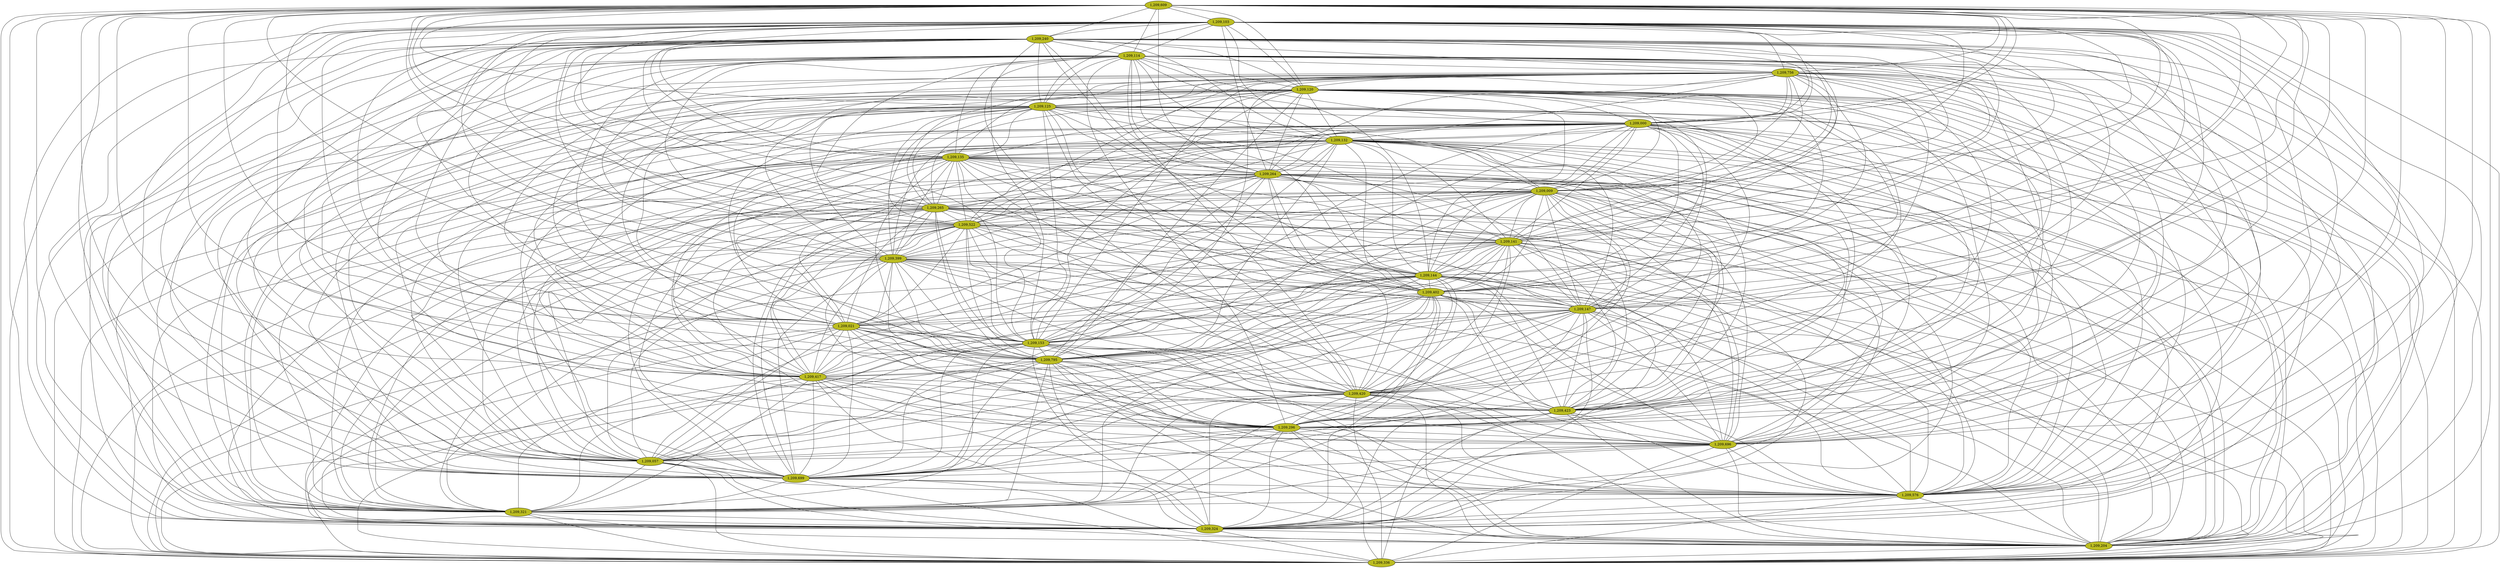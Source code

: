 graph CAMP_cc2 {
	K = 2.0;
	overlap="prism2";	"1,209,609" [style="filled", fillcolor="#bcbd22", fontcolor="#000000"];
	"1,209,103" [style="filled", fillcolor="#bcbd22", fontcolor="#000000"];
	"1,209,240" [style="filled", fillcolor="#bcbd22", fontcolor="#000000"];
	"1,209,114" [style="filled", fillcolor="#bcbd22", fontcolor="#000000"];
	"1,209,756" [style="filled", fillcolor="#bcbd22", fontcolor="#000000"];
	"1,209,120" [style="filled", fillcolor="#bcbd22", fontcolor="#000000"];
	"1,209,125" [style="filled", fillcolor="#bcbd22", fontcolor="#000000"];
	"1,209,000" [style="filled", fillcolor="#bcbd22", fontcolor="#000000"];
	"1,209,132" [style="filled", fillcolor="#bcbd22", fontcolor="#000000"];
	"1,209,135" [style="filled", fillcolor="#bcbd22", fontcolor="#000000"];
	"1,209,264" [style="filled", fillcolor="#bcbd22", fontcolor="#000000"];
	"1,209,009" [style="filled", fillcolor="#bcbd22", fontcolor="#000000"];
	"1,209,265" [style="filled", fillcolor="#bcbd22", fontcolor="#000000"];
	"1,209,522" [style="filled", fillcolor="#bcbd22", fontcolor="#000000"];
	"1,209,141" [style="filled", fillcolor="#bcbd22", fontcolor="#000000"];
	"1,209,399" [style="filled", fillcolor="#bcbd22", fontcolor="#000000"];
	"1,209,144" [style="filled", fillcolor="#bcbd22", fontcolor="#000000"];
	"1,209,402" [style="filled", fillcolor="#bcbd22", fontcolor="#000000"];
	"1,209,147" [style="filled", fillcolor="#bcbd22", fontcolor="#000000"];
	"1,209,021" [style="filled", fillcolor="#bcbd22", fontcolor="#000000"];
	"1,209,153" [style="filled", fillcolor="#bcbd22", fontcolor="#000000"];
	"1,209,795" [style="filled", fillcolor="#bcbd22", fontcolor="#000000"];
	"1,209,417" [style="filled", fillcolor="#bcbd22", fontcolor="#000000"];
	"1,209,420" [style="filled", fillcolor="#bcbd22", fontcolor="#000000"];
	"1,209,423" [style="filled", fillcolor="#bcbd22", fontcolor="#000000"];
	"1,209,296" [style="filled", fillcolor="#bcbd22", fontcolor="#000000"];
	"1,209,696" [style="filled", fillcolor="#bcbd22", fontcolor="#000000"];
	"1,209,057" [style="filled", fillcolor="#bcbd22", fontcolor="#000000"];
	"1,209,699" [style="filled", fillcolor="#bcbd22", fontcolor="#000000"];
	"1,209,576" [style="filled", fillcolor="#bcbd22", fontcolor="#000000"];
	"1,209,321" [style="filled", fillcolor="#bcbd22", fontcolor="#000000"];
	"1,209,324" [style="filled", fillcolor="#bcbd22", fontcolor="#000000"];
	"1,209,204" [style="filled", fillcolor="#bcbd22", fontcolor="#000000"];
	"1,209,336" [style="filled", fillcolor="#bcbd22", fontcolor="#000000"];
	"1,209,609" -- "1,209,000";
	"1,209,609" -- "1,209,009";
	"1,209,609" -- "1,209,021";
	"1,209,609" -- "1,209,057";
	"1,209,609" -- "1,209,103";
	"1,209,609" -- "1,209,114";
	"1,209,609" -- "1,209,120";
	"1,209,609" -- "1,209,125";
	"1,209,609" -- "1,209,132";
	"1,209,609" -- "1,209,135";
	"1,209,609" -- "1,209,141";
	"1,209,609" -- "1,209,144";
	"1,209,609" -- "1,209,147";
	"1,209,609" -- "1,209,153";
	"1,209,609" -- "1,209,204";
	"1,209,609" -- "1,209,240";
	"1,209,609" -- "1,209,264";
	"1,209,609" -- "1,209,265";
	"1,209,609" -- "1,209,296";
	"1,209,609" -- "1,209,321";
	"1,209,609" -- "1,209,324";
	"1,209,609" -- "1,209,336";
	"1,209,609" -- "1,209,399";
	"1,209,609" -- "1,209,402";
	"1,209,609" -- "1,209,417";
	"1,209,609" -- "1,209,420";
	"1,209,609" -- "1,209,423";
	"1,209,609" -- "1,209,522";
	"1,209,609" -- "1,209,576";
	"1,209,609" -- "1,209,696";
	"1,209,609" -- "1,209,699";
	"1,209,609" -- "1,209,756";
	"1,209,609" -- "1,209,795";
	"1,209,103" -- "1,209,000";
	"1,209,103" -- "1,209,009";
	"1,209,103" -- "1,209,021";
	"1,209,103" -- "1,209,057";
	"1,209,103" -- "1,209,114";
	"1,209,103" -- "1,209,120";
	"1,209,103" -- "1,209,125";
	"1,209,103" -- "1,209,132";
	"1,209,103" -- "1,209,135";
	"1,209,103" -- "1,209,141";
	"1,209,103" -- "1,209,144";
	"1,209,103" -- "1,209,147";
	"1,209,103" -- "1,209,153";
	"1,209,103" -- "1,209,204";
	"1,209,103" -- "1,209,240";
	"1,209,103" -- "1,209,264";
	"1,209,103" -- "1,209,265";
	"1,209,103" -- "1,209,296";
	"1,209,103" -- "1,209,321";
	"1,209,103" -- "1,209,324";
	"1,209,103" -- "1,209,336";
	"1,209,103" -- "1,209,399";
	"1,209,103" -- "1,209,402";
	"1,209,103" -- "1,209,417";
	"1,209,103" -- "1,209,420";
	"1,209,103" -- "1,209,423";
	"1,209,103" -- "1,209,522";
	"1,209,103" -- "1,209,576";
	"1,209,103" -- "1,209,696";
	"1,209,103" -- "1,209,699";
	"1,209,103" -- "1,209,756";
	"1,209,103" -- "1,209,795";
	"1,209,240" -- "1,209,000";
	"1,209,240" -- "1,209,009";
	"1,209,240" -- "1,209,021";
	"1,209,240" -- "1,209,057";
	"1,209,240" -- "1,209,114";
	"1,209,240" -- "1,209,120";
	"1,209,240" -- "1,209,125";
	"1,209,240" -- "1,209,132";
	"1,209,240" -- "1,209,135";
	"1,209,240" -- "1,209,141";
	"1,209,240" -- "1,209,144";
	"1,209,240" -- "1,209,147";
	"1,209,240" -- "1,209,153";
	"1,209,240" -- "1,209,204";
	"1,209,240" -- "1,209,264";
	"1,209,240" -- "1,209,265";
	"1,209,240" -- "1,209,296";
	"1,209,240" -- "1,209,321";
	"1,209,240" -- "1,209,324";
	"1,209,240" -- "1,209,336";
	"1,209,240" -- "1,209,399";
	"1,209,240" -- "1,209,402";
	"1,209,240" -- "1,209,417";
	"1,209,240" -- "1,209,420";
	"1,209,240" -- "1,209,423";
	"1,209,240" -- "1,209,522";
	"1,209,240" -- "1,209,576";
	"1,209,240" -- "1,209,696";
	"1,209,240" -- "1,209,699";
	"1,209,240" -- "1,209,756";
	"1,209,240" -- "1,209,795";
	"1,209,114" -- "1,209,000";
	"1,209,114" -- "1,209,009";
	"1,209,114" -- "1,209,021";
	"1,209,114" -- "1,209,057";
	"1,209,114" -- "1,209,120";
	"1,209,114" -- "1,209,125";
	"1,209,114" -- "1,209,132";
	"1,209,114" -- "1,209,135";
	"1,209,114" -- "1,209,141";
	"1,209,114" -- "1,209,144";
	"1,209,114" -- "1,209,147";
	"1,209,114" -- "1,209,153";
	"1,209,114" -- "1,209,204";
	"1,209,114" -- "1,209,264";
	"1,209,114" -- "1,209,265";
	"1,209,114" -- "1,209,296";
	"1,209,114" -- "1,209,321";
	"1,209,114" -- "1,209,324";
	"1,209,114" -- "1,209,336";
	"1,209,114" -- "1,209,399";
	"1,209,114" -- "1,209,402";
	"1,209,114" -- "1,209,417";
	"1,209,114" -- "1,209,420";
	"1,209,114" -- "1,209,423";
	"1,209,114" -- "1,209,522";
	"1,209,114" -- "1,209,576";
	"1,209,114" -- "1,209,696";
	"1,209,114" -- "1,209,699";
	"1,209,114" -- "1,209,756";
	"1,209,114" -- "1,209,795";
	"1,209,756" -- "1,209,000";
	"1,209,756" -- "1,209,009";
	"1,209,756" -- "1,209,021";
	"1,209,756" -- "1,209,057";
	"1,209,756" -- "1,209,120";
	"1,209,756" -- "1,209,125";
	"1,209,756" -- "1,209,132";
	"1,209,756" -- "1,209,135";
	"1,209,756" -- "1,209,141";
	"1,209,756" -- "1,209,144";
	"1,209,756" -- "1,209,147";
	"1,209,756" -- "1,209,153";
	"1,209,756" -- "1,209,204";
	"1,209,756" -- "1,209,264";
	"1,209,756" -- "1,209,265";
	"1,209,756" -- "1,209,296";
	"1,209,756" -- "1,209,321";
	"1,209,756" -- "1,209,324";
	"1,209,756" -- "1,209,336";
	"1,209,756" -- "1,209,399";
	"1,209,756" -- "1,209,402";
	"1,209,756" -- "1,209,417";
	"1,209,756" -- "1,209,420";
	"1,209,756" -- "1,209,423";
	"1,209,756" -- "1,209,522";
	"1,209,756" -- "1,209,576";
	"1,209,756" -- "1,209,696";
	"1,209,756" -- "1,209,699";
	"1,209,756" -- "1,209,795";
	"1,209,120" -- "1,209,000";
	"1,209,120" -- "1,209,009";
	"1,209,120" -- "1,209,021";
	"1,209,120" -- "1,209,057";
	"1,209,120" -- "1,209,125";
	"1,209,120" -- "1,209,132";
	"1,209,120" -- "1,209,135";
	"1,209,120" -- "1,209,141";
	"1,209,120" -- "1,209,144";
	"1,209,120" -- "1,209,147";
	"1,209,120" -- "1,209,153";
	"1,209,120" -- "1,209,204";
	"1,209,120" -- "1,209,264";
	"1,209,120" -- "1,209,265";
	"1,209,120" -- "1,209,296";
	"1,209,120" -- "1,209,321";
	"1,209,120" -- "1,209,324";
	"1,209,120" -- "1,209,336";
	"1,209,120" -- "1,209,399";
	"1,209,120" -- "1,209,402";
	"1,209,120" -- "1,209,417";
	"1,209,120" -- "1,209,420";
	"1,209,120" -- "1,209,423";
	"1,209,120" -- "1,209,522";
	"1,209,120" -- "1,209,576";
	"1,209,120" -- "1,209,696";
	"1,209,120" -- "1,209,699";
	"1,209,120" -- "1,209,795";
	"1,209,125" -- "1,209,000";
	"1,209,125" -- "1,209,009";
	"1,209,125" -- "1,209,021";
	"1,209,125" -- "1,209,057";
	"1,209,125" -- "1,209,132";
	"1,209,125" -- "1,209,135";
	"1,209,125" -- "1,209,141";
	"1,209,125" -- "1,209,144";
	"1,209,125" -- "1,209,147";
	"1,209,125" -- "1,209,153";
	"1,209,125" -- "1,209,204";
	"1,209,125" -- "1,209,264";
	"1,209,125" -- "1,209,265";
	"1,209,125" -- "1,209,296";
	"1,209,125" -- "1,209,321";
	"1,209,125" -- "1,209,324";
	"1,209,125" -- "1,209,336";
	"1,209,125" -- "1,209,399";
	"1,209,125" -- "1,209,402";
	"1,209,125" -- "1,209,417";
	"1,209,125" -- "1,209,420";
	"1,209,125" -- "1,209,423";
	"1,209,125" -- "1,209,522";
	"1,209,125" -- "1,209,576";
	"1,209,125" -- "1,209,696";
	"1,209,125" -- "1,209,699";
	"1,209,125" -- "1,209,795";
	"1,209,000" -- "1,209,009";
	"1,209,000" -- "1,209,021";
	"1,209,000" -- "1,209,057";
	"1,209,000" -- "1,209,132";
	"1,209,000" -- "1,209,135";
	"1,209,000" -- "1,209,141";
	"1,209,000" -- "1,209,144";
	"1,209,000" -- "1,209,147";
	"1,209,000" -- "1,209,153";
	"1,209,000" -- "1,209,204";
	"1,209,000" -- "1,209,264";
	"1,209,000" -- "1,209,265";
	"1,209,000" -- "1,209,296";
	"1,209,000" -- "1,209,321";
	"1,209,000" -- "1,209,324";
	"1,209,000" -- "1,209,336";
	"1,209,000" -- "1,209,399";
	"1,209,000" -- "1,209,402";
	"1,209,000" -- "1,209,417";
	"1,209,000" -- "1,209,420";
	"1,209,000" -- "1,209,423";
	"1,209,000" -- "1,209,522";
	"1,209,000" -- "1,209,576";
	"1,209,000" -- "1,209,696";
	"1,209,000" -- "1,209,699";
	"1,209,000" -- "1,209,795";
	"1,209,132" -- "1,209,009";
	"1,209,132" -- "1,209,021";
	"1,209,132" -- "1,209,057";
	"1,209,132" -- "1,209,135";
	"1,209,132" -- "1,209,141";
	"1,209,132" -- "1,209,144";
	"1,209,132" -- "1,209,147";
	"1,209,132" -- "1,209,153";
	"1,209,132" -- "1,209,204";
	"1,209,132" -- "1,209,264";
	"1,209,132" -- "1,209,265";
	"1,209,132" -- "1,209,296";
	"1,209,132" -- "1,209,321";
	"1,209,132" -- "1,209,324";
	"1,209,132" -- "1,209,336";
	"1,209,132" -- "1,209,399";
	"1,209,132" -- "1,209,402";
	"1,209,132" -- "1,209,417";
	"1,209,132" -- "1,209,420";
	"1,209,132" -- "1,209,423";
	"1,209,132" -- "1,209,522";
	"1,209,132" -- "1,209,576";
	"1,209,132" -- "1,209,696";
	"1,209,132" -- "1,209,699";
	"1,209,132" -- "1,209,795";
	"1,209,135" -- "1,209,009";
	"1,209,135" -- "1,209,021";
	"1,209,135" -- "1,209,057";
	"1,209,135" -- "1,209,141";
	"1,209,135" -- "1,209,144";
	"1,209,135" -- "1,209,147";
	"1,209,135" -- "1,209,153";
	"1,209,135" -- "1,209,204";
	"1,209,135" -- "1,209,264";
	"1,209,135" -- "1,209,265";
	"1,209,135" -- "1,209,296";
	"1,209,135" -- "1,209,321";
	"1,209,135" -- "1,209,324";
	"1,209,135" -- "1,209,336";
	"1,209,135" -- "1,209,399";
	"1,209,135" -- "1,209,402";
	"1,209,135" -- "1,209,417";
	"1,209,135" -- "1,209,420";
	"1,209,135" -- "1,209,423";
	"1,209,135" -- "1,209,522";
	"1,209,135" -- "1,209,576";
	"1,209,135" -- "1,209,696";
	"1,209,135" -- "1,209,699";
	"1,209,135" -- "1,209,795";
	"1,209,264" -- "1,209,009";
	"1,209,264" -- "1,209,021";
	"1,209,264" -- "1,209,057";
	"1,209,264" -- "1,209,141";
	"1,209,264" -- "1,209,144";
	"1,209,264" -- "1,209,147";
	"1,209,264" -- "1,209,153";
	"1,209,264" -- "1,209,204";
	"1,209,264" -- "1,209,265";
	"1,209,264" -- "1,209,296";
	"1,209,264" -- "1,209,321";
	"1,209,264" -- "1,209,324";
	"1,209,264" -- "1,209,336";
	"1,209,264" -- "1,209,399";
	"1,209,264" -- "1,209,402";
	"1,209,264" -- "1,209,417";
	"1,209,264" -- "1,209,420";
	"1,209,264" -- "1,209,423";
	"1,209,264" -- "1,209,522";
	"1,209,264" -- "1,209,576";
	"1,209,264" -- "1,209,696";
	"1,209,264" -- "1,209,699";
	"1,209,264" -- "1,209,795";
	"1,209,009" -- "1,209,021";
	"1,209,009" -- "1,209,057";
	"1,209,009" -- "1,209,141";
	"1,209,009" -- "1,209,144";
	"1,209,009" -- "1,209,147";
	"1,209,009" -- "1,209,153";
	"1,209,009" -- "1,209,204";
	"1,209,009" -- "1,209,265";
	"1,209,009" -- "1,209,296";
	"1,209,009" -- "1,209,321";
	"1,209,009" -- "1,209,324";
	"1,209,009" -- "1,209,336";
	"1,209,009" -- "1,209,399";
	"1,209,009" -- "1,209,402";
	"1,209,009" -- "1,209,417";
	"1,209,009" -- "1,209,420";
	"1,209,009" -- "1,209,423";
	"1,209,009" -- "1,209,522";
	"1,209,009" -- "1,209,576";
	"1,209,009" -- "1,209,696";
	"1,209,009" -- "1,209,699";
	"1,209,009" -- "1,209,795";
	"1,209,265" -- "1,209,021";
	"1,209,265" -- "1,209,057";
	"1,209,265" -- "1,209,141";
	"1,209,265" -- "1,209,144";
	"1,209,265" -- "1,209,147";
	"1,209,265" -- "1,209,153";
	"1,209,265" -- "1,209,204";
	"1,209,265" -- "1,209,296";
	"1,209,265" -- "1,209,321";
	"1,209,265" -- "1,209,324";
	"1,209,265" -- "1,209,336";
	"1,209,265" -- "1,209,399";
	"1,209,265" -- "1,209,402";
	"1,209,265" -- "1,209,417";
	"1,209,265" -- "1,209,420";
	"1,209,265" -- "1,209,423";
	"1,209,265" -- "1,209,522";
	"1,209,265" -- "1,209,576";
	"1,209,265" -- "1,209,696";
	"1,209,265" -- "1,209,699";
	"1,209,265" -- "1,209,795";
	"1,209,522" -- "1,209,021";
	"1,209,522" -- "1,209,057";
	"1,209,522" -- "1,209,141";
	"1,209,522" -- "1,209,144";
	"1,209,522" -- "1,209,147";
	"1,209,522" -- "1,209,153";
	"1,209,522" -- "1,209,204";
	"1,209,522" -- "1,209,296";
	"1,209,522" -- "1,209,321";
	"1,209,522" -- "1,209,324";
	"1,209,522" -- "1,209,336";
	"1,209,522" -- "1,209,399";
	"1,209,522" -- "1,209,402";
	"1,209,522" -- "1,209,417";
	"1,209,522" -- "1,209,420";
	"1,209,522" -- "1,209,423";
	"1,209,522" -- "1,209,576";
	"1,209,522" -- "1,209,696";
	"1,209,522" -- "1,209,699";
	"1,209,522" -- "1,209,795";
	"1,209,141" -- "1,209,021";
	"1,209,141" -- "1,209,057";
	"1,209,141" -- "1,209,144";
	"1,209,141" -- "1,209,147";
	"1,209,141" -- "1,209,153";
	"1,209,141" -- "1,209,204";
	"1,209,141" -- "1,209,296";
	"1,209,141" -- "1,209,321";
	"1,209,141" -- "1,209,324";
	"1,209,141" -- "1,209,336";
	"1,209,141" -- "1,209,399";
	"1,209,141" -- "1,209,402";
	"1,209,141" -- "1,209,417";
	"1,209,141" -- "1,209,420";
	"1,209,141" -- "1,209,423";
	"1,209,141" -- "1,209,576";
	"1,209,141" -- "1,209,696";
	"1,209,141" -- "1,209,699";
	"1,209,141" -- "1,209,795";
	"1,209,399" -- "1,209,021";
	"1,209,399" -- "1,209,057";
	"1,209,399" -- "1,209,144";
	"1,209,399" -- "1,209,147";
	"1,209,399" -- "1,209,153";
	"1,209,399" -- "1,209,204";
	"1,209,399" -- "1,209,296";
	"1,209,399" -- "1,209,321";
	"1,209,399" -- "1,209,324";
	"1,209,399" -- "1,209,336";
	"1,209,399" -- "1,209,402";
	"1,209,399" -- "1,209,417";
	"1,209,399" -- "1,209,420";
	"1,209,399" -- "1,209,423";
	"1,209,399" -- "1,209,576";
	"1,209,399" -- "1,209,696";
	"1,209,399" -- "1,209,699";
	"1,209,399" -- "1,209,795";
	"1,209,144" -- "1,209,021";
	"1,209,144" -- "1,209,057";
	"1,209,144" -- "1,209,147";
	"1,209,144" -- "1,209,153";
	"1,209,144" -- "1,209,204";
	"1,209,144" -- "1,209,296";
	"1,209,144" -- "1,209,321";
	"1,209,144" -- "1,209,324";
	"1,209,144" -- "1,209,336";
	"1,209,144" -- "1,209,402";
	"1,209,144" -- "1,209,417";
	"1,209,144" -- "1,209,420";
	"1,209,144" -- "1,209,423";
	"1,209,144" -- "1,209,576";
	"1,209,144" -- "1,209,696";
	"1,209,144" -- "1,209,699";
	"1,209,144" -- "1,209,795";
	"1,209,402" -- "1,209,021";
	"1,209,402" -- "1,209,057";
	"1,209,402" -- "1,209,147";
	"1,209,402" -- "1,209,153";
	"1,209,402" -- "1,209,204";
	"1,209,402" -- "1,209,296";
	"1,209,402" -- "1,209,321";
	"1,209,402" -- "1,209,324";
	"1,209,402" -- "1,209,336";
	"1,209,402" -- "1,209,417";
	"1,209,402" -- "1,209,420";
	"1,209,402" -- "1,209,423";
	"1,209,402" -- "1,209,576";
	"1,209,402" -- "1,209,696";
	"1,209,402" -- "1,209,699";
	"1,209,402" -- "1,209,795";
	"1,209,147" -- "1,209,021";
	"1,209,147" -- "1,209,057";
	"1,209,147" -- "1,209,153";
	"1,209,147" -- "1,209,204";
	"1,209,147" -- "1,209,296";
	"1,209,147" -- "1,209,321";
	"1,209,147" -- "1,209,324";
	"1,209,147" -- "1,209,336";
	"1,209,147" -- "1,209,417";
	"1,209,147" -- "1,209,420";
	"1,209,147" -- "1,209,423";
	"1,209,147" -- "1,209,576";
	"1,209,147" -- "1,209,696";
	"1,209,147" -- "1,209,699";
	"1,209,147" -- "1,209,795";
	"1,209,021" -- "1,209,057";
	"1,209,021" -- "1,209,153";
	"1,209,021" -- "1,209,204";
	"1,209,021" -- "1,209,296";
	"1,209,021" -- "1,209,321";
	"1,209,021" -- "1,209,324";
	"1,209,021" -- "1,209,336";
	"1,209,021" -- "1,209,417";
	"1,209,021" -- "1,209,420";
	"1,209,021" -- "1,209,423";
	"1,209,021" -- "1,209,576";
	"1,209,021" -- "1,209,696";
	"1,209,021" -- "1,209,699";
	"1,209,021" -- "1,209,795";
	"1,209,153" -- "1,209,057";
	"1,209,153" -- "1,209,204";
	"1,209,153" -- "1,209,296";
	"1,209,153" -- "1,209,321";
	"1,209,153" -- "1,209,324";
	"1,209,153" -- "1,209,336";
	"1,209,153" -- "1,209,417";
	"1,209,153" -- "1,209,420";
	"1,209,153" -- "1,209,423";
	"1,209,153" -- "1,209,576";
	"1,209,153" -- "1,209,696";
	"1,209,153" -- "1,209,699";
	"1,209,153" -- "1,209,795";
	"1,209,795" -- "1,209,057";
	"1,209,795" -- "1,209,204";
	"1,209,795" -- "1,209,296";
	"1,209,795" -- "1,209,321";
	"1,209,795" -- "1,209,324";
	"1,209,795" -- "1,209,336";
	"1,209,795" -- "1,209,417";
	"1,209,795" -- "1,209,420";
	"1,209,795" -- "1,209,423";
	"1,209,795" -- "1,209,576";
	"1,209,795" -- "1,209,696";
	"1,209,795" -- "1,209,699";
	"1,209,417" -- "1,209,057";
	"1,209,417" -- "1,209,204";
	"1,209,417" -- "1,209,296";
	"1,209,417" -- "1,209,321";
	"1,209,417" -- "1,209,324";
	"1,209,417" -- "1,209,336";
	"1,209,417" -- "1,209,420";
	"1,209,417" -- "1,209,423";
	"1,209,417" -- "1,209,576";
	"1,209,417" -- "1,209,696";
	"1,209,417" -- "1,209,699";
	"1,209,420" -- "1,209,057";
	"1,209,420" -- "1,209,204";
	"1,209,420" -- "1,209,296";
	"1,209,420" -- "1,209,321";
	"1,209,420" -- "1,209,324";
	"1,209,420" -- "1,209,336";
	"1,209,420" -- "1,209,423";
	"1,209,420" -- "1,209,576";
	"1,209,420" -- "1,209,696";
	"1,209,420" -- "1,209,699";
	"1,209,423" -- "1,209,057";
	"1,209,423" -- "1,209,204";
	"1,209,423" -- "1,209,296";
	"1,209,423" -- "1,209,321";
	"1,209,423" -- "1,209,324";
	"1,209,423" -- "1,209,336";
	"1,209,423" -- "1,209,576";
	"1,209,423" -- "1,209,696";
	"1,209,423" -- "1,209,699";
	"1,209,296" -- "1,209,057";
	"1,209,296" -- "1,209,204";
	"1,209,296" -- "1,209,321";
	"1,209,296" -- "1,209,324";
	"1,209,296" -- "1,209,336";
	"1,209,296" -- "1,209,576";
	"1,209,296" -- "1,209,696";
	"1,209,296" -- "1,209,699";
	"1,209,696" -- "1,209,057";
	"1,209,696" -- "1,209,204";
	"1,209,696" -- "1,209,321";
	"1,209,696" -- "1,209,324";
	"1,209,696" -- "1,209,336";
	"1,209,696" -- "1,209,576";
	"1,209,696" -- "1,209,699";
	"1,209,057" -- "1,209,204";
	"1,209,057" -- "1,209,321";
	"1,209,057" -- "1,209,324";
	"1,209,057" -- "1,209,336";
	"1,209,057" -- "1,209,576";
	"1,209,057" -- "1,209,699";
	"1,209,699" -- "1,209,204";
	"1,209,699" -- "1,209,321";
	"1,209,699" -- "1,209,324";
	"1,209,699" -- "1,209,336";
	"1,209,699" -- "1,209,576";
	"1,209,576" -- "1,209,204";
	"1,209,576" -- "1,209,321";
	"1,209,576" -- "1,209,324";
	"1,209,576" -- "1,209,336";
	"1,209,321" -- "1,209,204";
	"1,209,321" -- "1,209,324";
	"1,209,321" -- "1,209,336";
	"1,209,324" -- "1,209,204";
	"1,209,324" -- "1,209,336";
	"1,209,204" -- "1,209,336";
}